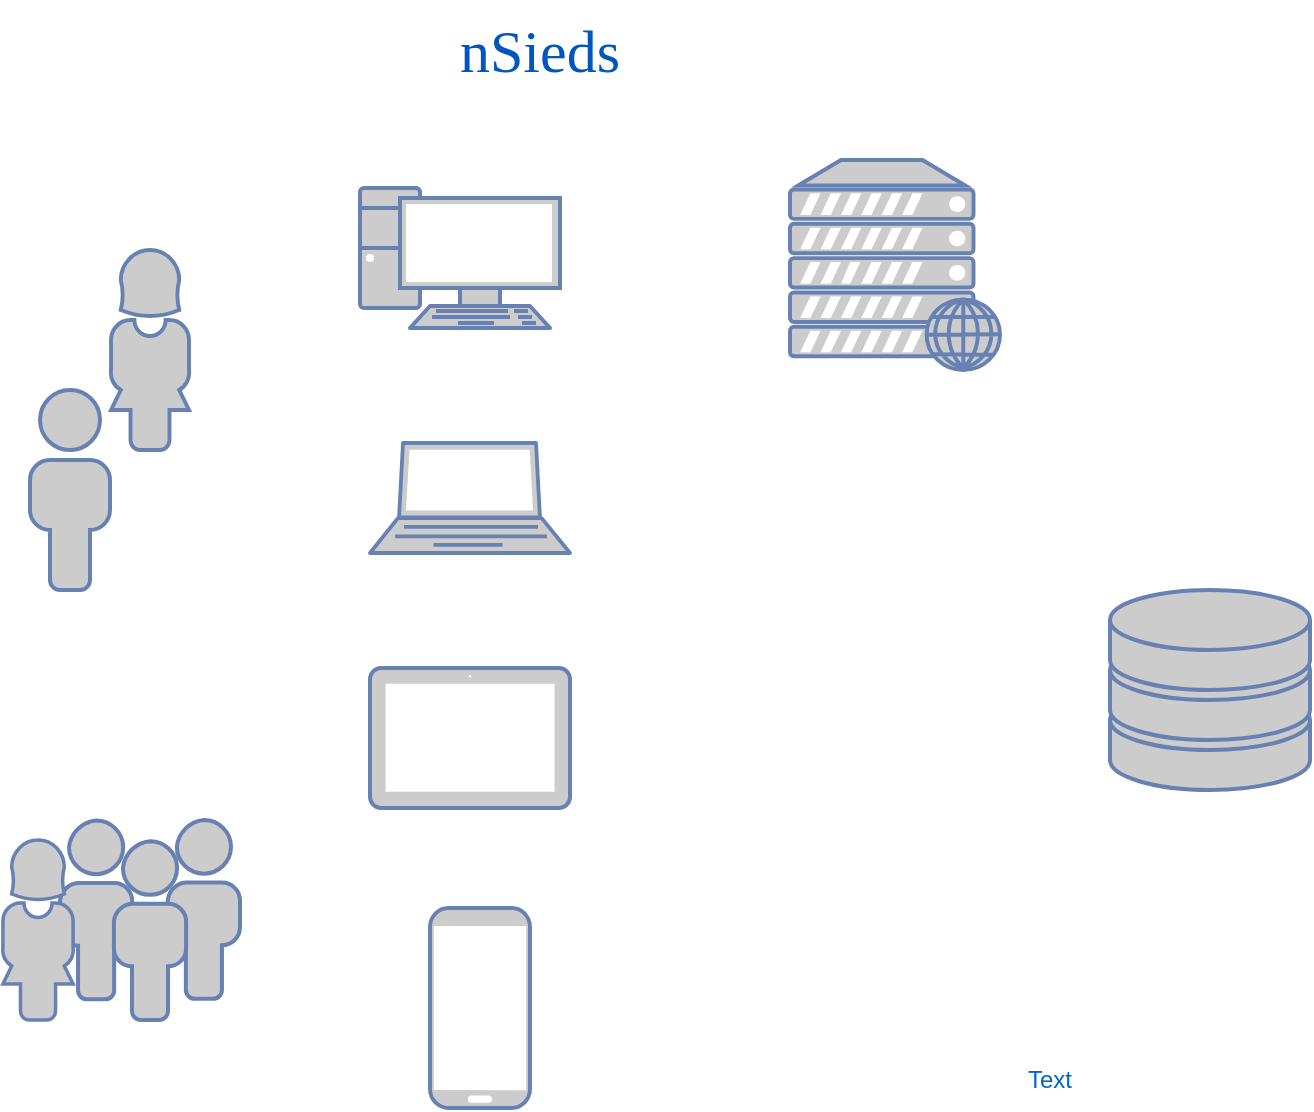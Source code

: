 <mxfile version="12.0.2" type="github" pages="1"><diagram id="cxiVdmiPwCeeDJr28Njk" name="Page-1"><mxGraphModel dx="1422" dy="762" grid="1" gridSize="10" guides="1" tooltips="1" connect="1" arrows="1" fold="1" page="1" pageScale="1" pageWidth="827" pageHeight="1169" math="0" shadow="0"><root><mxCell id="0"/><mxCell id="1" parent="0"/><mxCell id="yJH5bkaNJF6jtSpBlgDT-1" value="" style="fontColor=#0066CC;verticalAlign=top;verticalLabelPosition=bottom;labelPosition=center;align=center;html=1;outlineConnect=0;fillColor=#CCCCCC;strokeColor=#6881B3;gradientColor=none;gradientDirection=north;strokeWidth=2;shape=mxgraph.networks.pc;" parent="1" vertex="1"><mxGeometry x="215" y="124" width="100" height="70" as="geometry"/></mxCell><mxCell id="yJH5bkaNJF6jtSpBlgDT-2" value="" style="fontColor=#0066CC;verticalAlign=top;verticalLabelPosition=bottom;labelPosition=center;align=center;html=1;outlineConnect=0;fillColor=#CCCCCC;strokeColor=#6881B3;gradientColor=none;gradientDirection=north;strokeWidth=2;shape=mxgraph.networks.laptop;" parent="1" vertex="1"><mxGeometry x="220" y="251.5" width="100" height="55" as="geometry"/></mxCell><mxCell id="yJH5bkaNJF6jtSpBlgDT-5" value="" style="fontColor=#0066CC;verticalAlign=top;verticalLabelPosition=bottom;labelPosition=center;align=center;html=1;outlineConnect=0;fillColor=#CCCCCC;strokeColor=#6881B3;gradientColor=none;gradientDirection=north;strokeWidth=2;shape=mxgraph.networks.storage;" parent="1" vertex="1"><mxGeometry x="590" y="325" width="100" height="100" as="geometry"/></mxCell><mxCell id="yJH5bkaNJF6jtSpBlgDT-7" value="" style="fontColor=#0066CC;verticalAlign=top;verticalLabelPosition=bottom;labelPosition=center;align=center;html=1;outlineConnect=0;fillColor=#CCCCCC;strokeColor=#6881B3;gradientColor=none;gradientDirection=north;strokeWidth=2;shape=mxgraph.networks.user_male;" parent="1" vertex="1"><mxGeometry x="50" y="225" width="40" height="100" as="geometry"/></mxCell><mxCell id="yJH5bkaNJF6jtSpBlgDT-9" value="" style="fontColor=#0066CC;verticalAlign=top;verticalLabelPosition=bottom;labelPosition=center;align=center;html=1;outlineConnect=0;fillColor=#CCCCCC;strokeColor=#6881B3;gradientColor=none;gradientDirection=north;strokeWidth=2;shape=mxgraph.networks.users;" parent="1" vertex="1"><mxGeometry x="65" y="440" width="90" height="100" as="geometry"/></mxCell><mxCell id="yJH5bkaNJF6jtSpBlgDT-8" value="" style="fontColor=#0066CC;verticalAlign=top;verticalLabelPosition=bottom;labelPosition=center;align=center;html=1;outlineConnect=0;fillColor=#CCCCCC;strokeColor=#6881B3;gradientColor=none;gradientDirection=north;strokeWidth=2;shape=mxgraph.networks.user_female;" parent="1" vertex="1"><mxGeometry x="90" y="155" width="40" height="100" as="geometry"/></mxCell><mxCell id="yJH5bkaNJF6jtSpBlgDT-10" value="" style="fontColor=#0066CC;verticalAlign=top;verticalLabelPosition=bottom;labelPosition=center;align=center;html=1;outlineConnect=0;fillColor=#CCCCCC;strokeColor=#6881B3;gradientColor=none;gradientDirection=north;strokeWidth=2;shape=mxgraph.networks.web_server;" parent="1" vertex="1"><mxGeometry x="430" y="110" width="105" height="105" as="geometry"/></mxCell><mxCell id="yJH5bkaNJF6jtSpBlgDT-11" value="" style="fontColor=#0066CC;verticalAlign=top;verticalLabelPosition=bottom;labelPosition=center;align=center;html=1;outlineConnect=0;fillColor=#CCCCCC;strokeColor=#6881B3;gradientColor=none;gradientDirection=north;strokeWidth=2;shape=mxgraph.networks.mobile;" parent="1" vertex="1"><mxGeometry x="250" y="484" width="50" height="100" as="geometry"/></mxCell><mxCell id="yJH5bkaNJF6jtSpBlgDT-12" value="" style="fontColor=#0066CC;verticalAlign=top;verticalLabelPosition=bottom;labelPosition=center;align=center;html=1;outlineConnect=0;fillColor=#CCCCCC;strokeColor=#6881B3;gradientColor=none;gradientDirection=north;strokeWidth=2;shape=mxgraph.networks.tablet;" parent="1" vertex="1"><mxGeometry x="220" y="364" width="100" height="70" as="geometry"/></mxCell><mxCell id="yJH5bkaNJF6jtSpBlgDT-13" value="" style="fontColor=#0066CC;verticalAlign=top;verticalLabelPosition=bottom;labelPosition=center;align=center;html=1;outlineConnect=0;fillColor=#CCCCCC;strokeColor=#6881B3;gradientColor=none;gradientDirection=north;strokeWidth=2;shape=mxgraph.networks.user_female;" parent="1" vertex="1"><mxGeometry x="36" y="450" width="36" height="90" as="geometry"/></mxCell><mxCell id="yJH5bkaNJF6jtSpBlgDT-14" value="&lt;font face=&quot;Comic Sans MS&quot; color=&quot;#0056c0&quot;&gt;&lt;span style=&quot;font-size: 30px&quot;&gt;nSieds&lt;/span&gt;&lt;/font&gt;" style="text;html=1;strokeColor=none;fillColor=none;align=center;verticalAlign=middle;whiteSpace=wrap;rounded=0;" parent="1" vertex="1"><mxGeometry x="200" y="30" width="210" height="50" as="geometry"/></mxCell><mxCell id="PvuGhaNk_RDIFxiIetLi-1" value="Text" style="text;html=1;strokeColor=none;fillColor=none;align=center;verticalAlign=middle;whiteSpace=wrap;rounded=0;fontColor=#0066CC;" vertex="1" parent="1"><mxGeometry x="540" y="560" width="40" height="20" as="geometry"/></mxCell></root></mxGraphModel></diagram></mxfile>